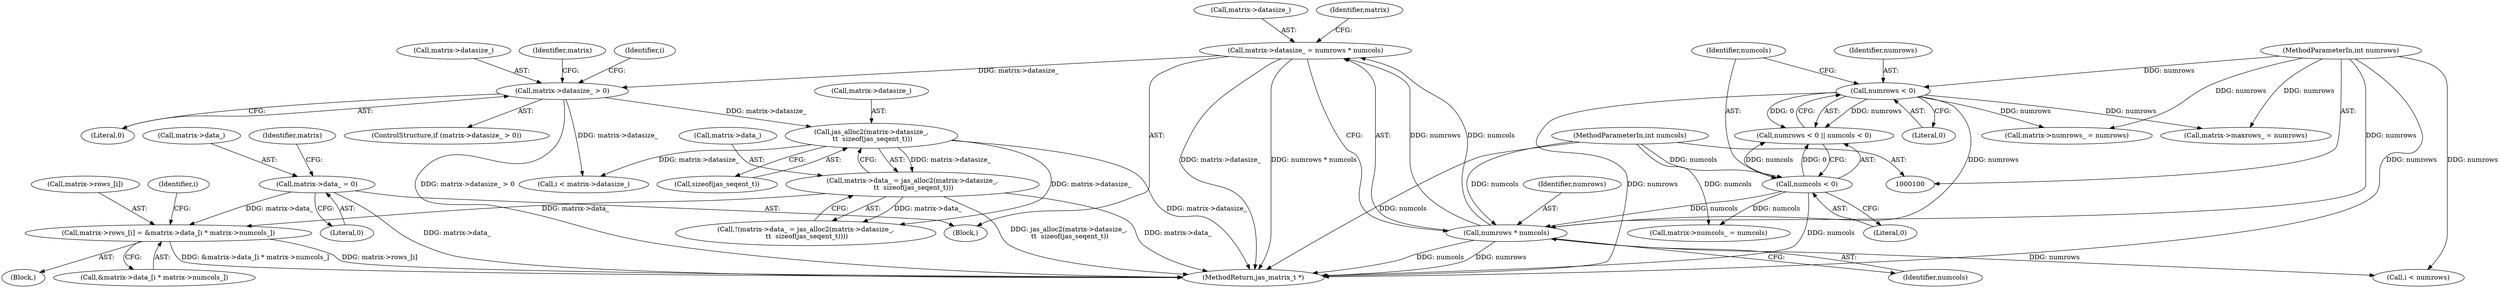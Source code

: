 digraph "1_jasper_988f8365f7d8ad8073b6786e433d34c553ecf568_1@array" {
"1000222" [label="(Call,matrix->rows_[i] = &matrix->data_[i * matrix->numcols_])"];
"1000152" [label="(Call,matrix->data_ = 0)"];
"1000197" [label="(Call,matrix->data_ = jas_alloc2(matrix->datasize_,\n \t\t  sizeof(jas_seqent_t)))"];
"1000201" [label="(Call,jas_alloc2(matrix->datasize_,\n \t\t  sizeof(jas_seqent_t)))"];
"1000189" [label="(Call,matrix->datasize_ > 0)"];
"1000157" [label="(Call,matrix->datasize_ = numrows * numcols)"];
"1000161" [label="(Call,numrows * numcols)"];
"1000101" [label="(MethodParameterIn,int numrows)"];
"1000108" [label="(Call,numrows < 0)"];
"1000102" [label="(MethodParameterIn,int numcols)"];
"1000111" [label="(Call,numcols < 0)"];
"1000197" [label="(Call,matrix->data_ = jas_alloc2(matrix->datasize_,\n \t\t  sizeof(jas_seqent_t)))"];
"1000112" [label="(Identifier,numcols)"];
"1000242" [label="(Call,i < matrix->datasize_)"];
"1000223" [label="(Call,matrix->rows_[i])"];
"1000113" [label="(Literal,0)"];
"1000222" [label="(Call,matrix->rows_[i] = &matrix->data_[i * matrix->numcols_])"];
"1000152" [label="(Call,matrix->data_ = 0)"];
"1000214" [label="(Identifier,i)"];
"1000101" [label="(MethodParameterIn,int numrows)"];
"1000111" [label="(Call,numcols < 0)"];
"1000147" [label="(Call,matrix->maxrows_ = numrows)"];
"1000108" [label="(Call,numrows < 0)"];
"1000205" [label="(Call,sizeof(jas_seqent_t))"];
"1000158" [label="(Call,matrix->datasize_)"];
"1000107" [label="(Call,numrows < 0 || numcols < 0)"];
"1000198" [label="(Call,matrix->data_)"];
"1000221" [label="(Block,)"];
"1000283" [label="(MethodReturn,jas_matrix_t *)"];
"1000103" [label="(Block,)"];
"1000109" [label="(Identifier,numrows)"];
"1000193" [label="(Literal,0)"];
"1000110" [label="(Literal,0)"];
"1000190" [label="(Call,matrix->datasize_)"];
"1000199" [label="(Identifier,matrix)"];
"1000137" [label="(Call,matrix->numcols_ = numcols)"];
"1000167" [label="(Identifier,matrix)"];
"1000162" [label="(Identifier,numrows)"];
"1000153" [label="(Call,matrix->data_)"];
"1000202" [label="(Call,matrix->datasize_)"];
"1000188" [label="(ControlStructure,if (matrix->datasize_ > 0))"];
"1000102" [label="(MethodParameterIn,int numcols)"];
"1000220" [label="(Identifier,i)"];
"1000216" [label="(Call,i < numrows)"];
"1000201" [label="(Call,jas_alloc2(matrix->datasize_,\n \t\t  sizeof(jas_seqent_t)))"];
"1000228" [label="(Call,&matrix->data_[i * matrix->numcols_])"];
"1000156" [label="(Literal,0)"];
"1000157" [label="(Call,matrix->datasize_ = numrows * numcols)"];
"1000161" [label="(Call,numrows * numcols)"];
"1000132" [label="(Call,matrix->numrows_ = numrows)"];
"1000196" [label="(Call,!(matrix->data_ = jas_alloc2(matrix->datasize_,\n \t\t  sizeof(jas_seqent_t))))"];
"1000189" [label="(Call,matrix->datasize_ > 0)"];
"1000159" [label="(Identifier,matrix)"];
"1000163" [label="(Identifier,numcols)"];
"1000222" -> "1000221"  [label="AST: "];
"1000222" -> "1000228"  [label="CFG: "];
"1000223" -> "1000222"  [label="AST: "];
"1000228" -> "1000222"  [label="AST: "];
"1000220" -> "1000222"  [label="CFG: "];
"1000222" -> "1000283"  [label="DDG: matrix->rows_[i]"];
"1000222" -> "1000283"  [label="DDG: &matrix->data_[i * matrix->numcols_]"];
"1000152" -> "1000222"  [label="DDG: matrix->data_"];
"1000197" -> "1000222"  [label="DDG: matrix->data_"];
"1000152" -> "1000103"  [label="AST: "];
"1000152" -> "1000156"  [label="CFG: "];
"1000153" -> "1000152"  [label="AST: "];
"1000156" -> "1000152"  [label="AST: "];
"1000159" -> "1000152"  [label="CFG: "];
"1000152" -> "1000283"  [label="DDG: matrix->data_"];
"1000197" -> "1000196"  [label="AST: "];
"1000197" -> "1000201"  [label="CFG: "];
"1000198" -> "1000197"  [label="AST: "];
"1000201" -> "1000197"  [label="AST: "];
"1000196" -> "1000197"  [label="CFG: "];
"1000197" -> "1000283"  [label="DDG: jas_alloc2(matrix->datasize_,\n \t\t  sizeof(jas_seqent_t))"];
"1000197" -> "1000283"  [label="DDG: matrix->data_"];
"1000197" -> "1000196"  [label="DDG: matrix->data_"];
"1000201" -> "1000197"  [label="DDG: matrix->datasize_"];
"1000201" -> "1000205"  [label="CFG: "];
"1000202" -> "1000201"  [label="AST: "];
"1000205" -> "1000201"  [label="AST: "];
"1000201" -> "1000283"  [label="DDG: matrix->datasize_"];
"1000201" -> "1000196"  [label="DDG: matrix->datasize_"];
"1000189" -> "1000201"  [label="DDG: matrix->datasize_"];
"1000201" -> "1000242"  [label="DDG: matrix->datasize_"];
"1000189" -> "1000188"  [label="AST: "];
"1000189" -> "1000193"  [label="CFG: "];
"1000190" -> "1000189"  [label="AST: "];
"1000193" -> "1000189"  [label="AST: "];
"1000199" -> "1000189"  [label="CFG: "];
"1000214" -> "1000189"  [label="CFG: "];
"1000189" -> "1000283"  [label="DDG: matrix->datasize_ > 0"];
"1000157" -> "1000189"  [label="DDG: matrix->datasize_"];
"1000189" -> "1000242"  [label="DDG: matrix->datasize_"];
"1000157" -> "1000103"  [label="AST: "];
"1000157" -> "1000161"  [label="CFG: "];
"1000158" -> "1000157"  [label="AST: "];
"1000161" -> "1000157"  [label="AST: "];
"1000167" -> "1000157"  [label="CFG: "];
"1000157" -> "1000283"  [label="DDG: matrix->datasize_"];
"1000157" -> "1000283"  [label="DDG: numrows * numcols"];
"1000161" -> "1000157"  [label="DDG: numrows"];
"1000161" -> "1000157"  [label="DDG: numcols"];
"1000161" -> "1000163"  [label="CFG: "];
"1000162" -> "1000161"  [label="AST: "];
"1000163" -> "1000161"  [label="AST: "];
"1000161" -> "1000283"  [label="DDG: numcols"];
"1000161" -> "1000283"  [label="DDG: numrows"];
"1000101" -> "1000161"  [label="DDG: numrows"];
"1000108" -> "1000161"  [label="DDG: numrows"];
"1000102" -> "1000161"  [label="DDG: numcols"];
"1000111" -> "1000161"  [label="DDG: numcols"];
"1000161" -> "1000216"  [label="DDG: numrows"];
"1000101" -> "1000100"  [label="AST: "];
"1000101" -> "1000283"  [label="DDG: numrows"];
"1000101" -> "1000108"  [label="DDG: numrows"];
"1000101" -> "1000132"  [label="DDG: numrows"];
"1000101" -> "1000147"  [label="DDG: numrows"];
"1000101" -> "1000216"  [label="DDG: numrows"];
"1000108" -> "1000107"  [label="AST: "];
"1000108" -> "1000110"  [label="CFG: "];
"1000109" -> "1000108"  [label="AST: "];
"1000110" -> "1000108"  [label="AST: "];
"1000112" -> "1000108"  [label="CFG: "];
"1000107" -> "1000108"  [label="CFG: "];
"1000108" -> "1000283"  [label="DDG: numrows"];
"1000108" -> "1000107"  [label="DDG: numrows"];
"1000108" -> "1000107"  [label="DDG: 0"];
"1000108" -> "1000132"  [label="DDG: numrows"];
"1000108" -> "1000147"  [label="DDG: numrows"];
"1000102" -> "1000100"  [label="AST: "];
"1000102" -> "1000283"  [label="DDG: numcols"];
"1000102" -> "1000111"  [label="DDG: numcols"];
"1000102" -> "1000137"  [label="DDG: numcols"];
"1000111" -> "1000107"  [label="AST: "];
"1000111" -> "1000113"  [label="CFG: "];
"1000112" -> "1000111"  [label="AST: "];
"1000113" -> "1000111"  [label="AST: "];
"1000107" -> "1000111"  [label="CFG: "];
"1000111" -> "1000283"  [label="DDG: numcols"];
"1000111" -> "1000107"  [label="DDG: numcols"];
"1000111" -> "1000107"  [label="DDG: 0"];
"1000111" -> "1000137"  [label="DDG: numcols"];
}
